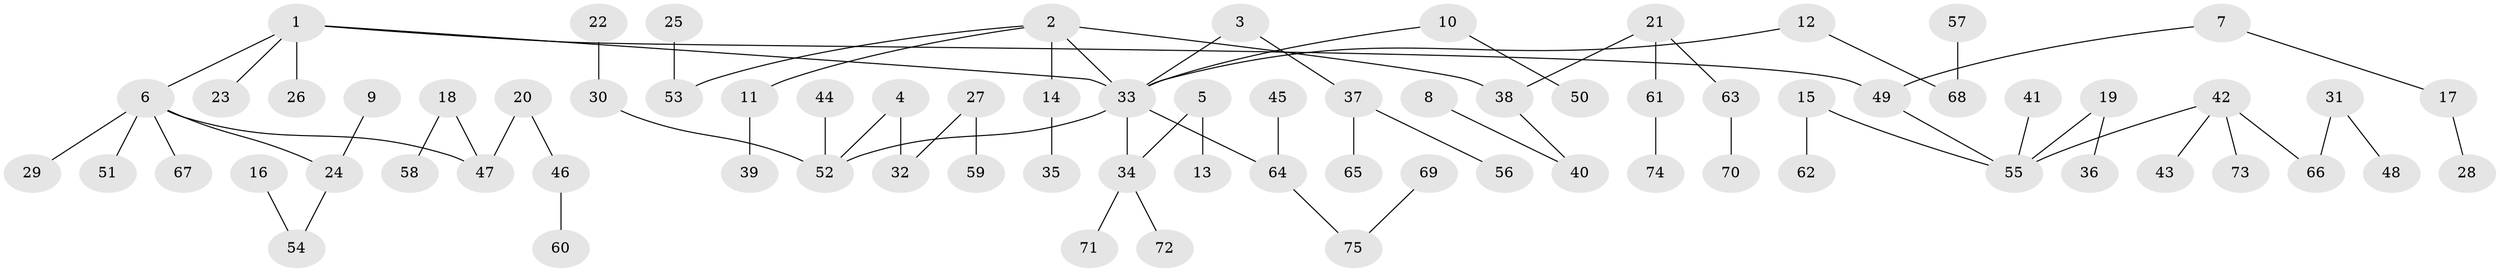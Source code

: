 // original degree distribution, {5: 0.04065040650406504, 9: 0.008130081300813009, 2: 0.2682926829268293, 3: 0.13821138211382114, 4: 0.04065040650406504, 7: 0.008130081300813009, 6: 0.008130081300813009, 1: 0.4878048780487805}
// Generated by graph-tools (version 1.1) at 2025/37/03/04/25 23:37:29]
// undirected, 75 vertices, 74 edges
graph export_dot {
  node [color=gray90,style=filled];
  1;
  2;
  3;
  4;
  5;
  6;
  7;
  8;
  9;
  10;
  11;
  12;
  13;
  14;
  15;
  16;
  17;
  18;
  19;
  20;
  21;
  22;
  23;
  24;
  25;
  26;
  27;
  28;
  29;
  30;
  31;
  32;
  33;
  34;
  35;
  36;
  37;
  38;
  39;
  40;
  41;
  42;
  43;
  44;
  45;
  46;
  47;
  48;
  49;
  50;
  51;
  52;
  53;
  54;
  55;
  56;
  57;
  58;
  59;
  60;
  61;
  62;
  63;
  64;
  65;
  66;
  67;
  68;
  69;
  70;
  71;
  72;
  73;
  74;
  75;
  1 -- 6 [weight=1.0];
  1 -- 23 [weight=1.0];
  1 -- 26 [weight=1.0];
  1 -- 33 [weight=1.0];
  1 -- 49 [weight=1.0];
  2 -- 11 [weight=1.0];
  2 -- 14 [weight=1.0];
  2 -- 33 [weight=1.0];
  2 -- 38 [weight=1.0];
  2 -- 53 [weight=1.0];
  3 -- 33 [weight=1.0];
  3 -- 37 [weight=1.0];
  4 -- 32 [weight=1.0];
  4 -- 52 [weight=1.0];
  5 -- 13 [weight=1.0];
  5 -- 34 [weight=1.0];
  6 -- 24 [weight=1.0];
  6 -- 29 [weight=1.0];
  6 -- 47 [weight=1.0];
  6 -- 51 [weight=1.0];
  6 -- 67 [weight=1.0];
  7 -- 17 [weight=1.0];
  7 -- 49 [weight=1.0];
  8 -- 40 [weight=1.0];
  9 -- 24 [weight=1.0];
  10 -- 33 [weight=1.0];
  10 -- 50 [weight=1.0];
  11 -- 39 [weight=1.0];
  12 -- 33 [weight=1.0];
  12 -- 68 [weight=1.0];
  14 -- 35 [weight=1.0];
  15 -- 55 [weight=1.0];
  15 -- 62 [weight=1.0];
  16 -- 54 [weight=1.0];
  17 -- 28 [weight=1.0];
  18 -- 47 [weight=1.0];
  18 -- 58 [weight=1.0];
  19 -- 36 [weight=1.0];
  19 -- 55 [weight=1.0];
  20 -- 46 [weight=1.0];
  20 -- 47 [weight=1.0];
  21 -- 38 [weight=1.0];
  21 -- 61 [weight=1.0];
  21 -- 63 [weight=1.0];
  22 -- 30 [weight=1.0];
  24 -- 54 [weight=1.0];
  25 -- 53 [weight=1.0];
  27 -- 32 [weight=1.0];
  27 -- 59 [weight=1.0];
  30 -- 52 [weight=1.0];
  31 -- 48 [weight=1.0];
  31 -- 66 [weight=1.0];
  33 -- 34 [weight=1.0];
  33 -- 52 [weight=1.0];
  33 -- 64 [weight=1.0];
  34 -- 71 [weight=1.0];
  34 -- 72 [weight=1.0];
  37 -- 56 [weight=1.0];
  37 -- 65 [weight=1.0];
  38 -- 40 [weight=1.0];
  41 -- 55 [weight=1.0];
  42 -- 43 [weight=1.0];
  42 -- 55 [weight=1.0];
  42 -- 66 [weight=1.0];
  42 -- 73 [weight=1.0];
  44 -- 52 [weight=1.0];
  45 -- 64 [weight=1.0];
  46 -- 60 [weight=1.0];
  49 -- 55 [weight=1.0];
  57 -- 68 [weight=1.0];
  61 -- 74 [weight=1.0];
  63 -- 70 [weight=1.0];
  64 -- 75 [weight=1.0];
  69 -- 75 [weight=1.0];
}
